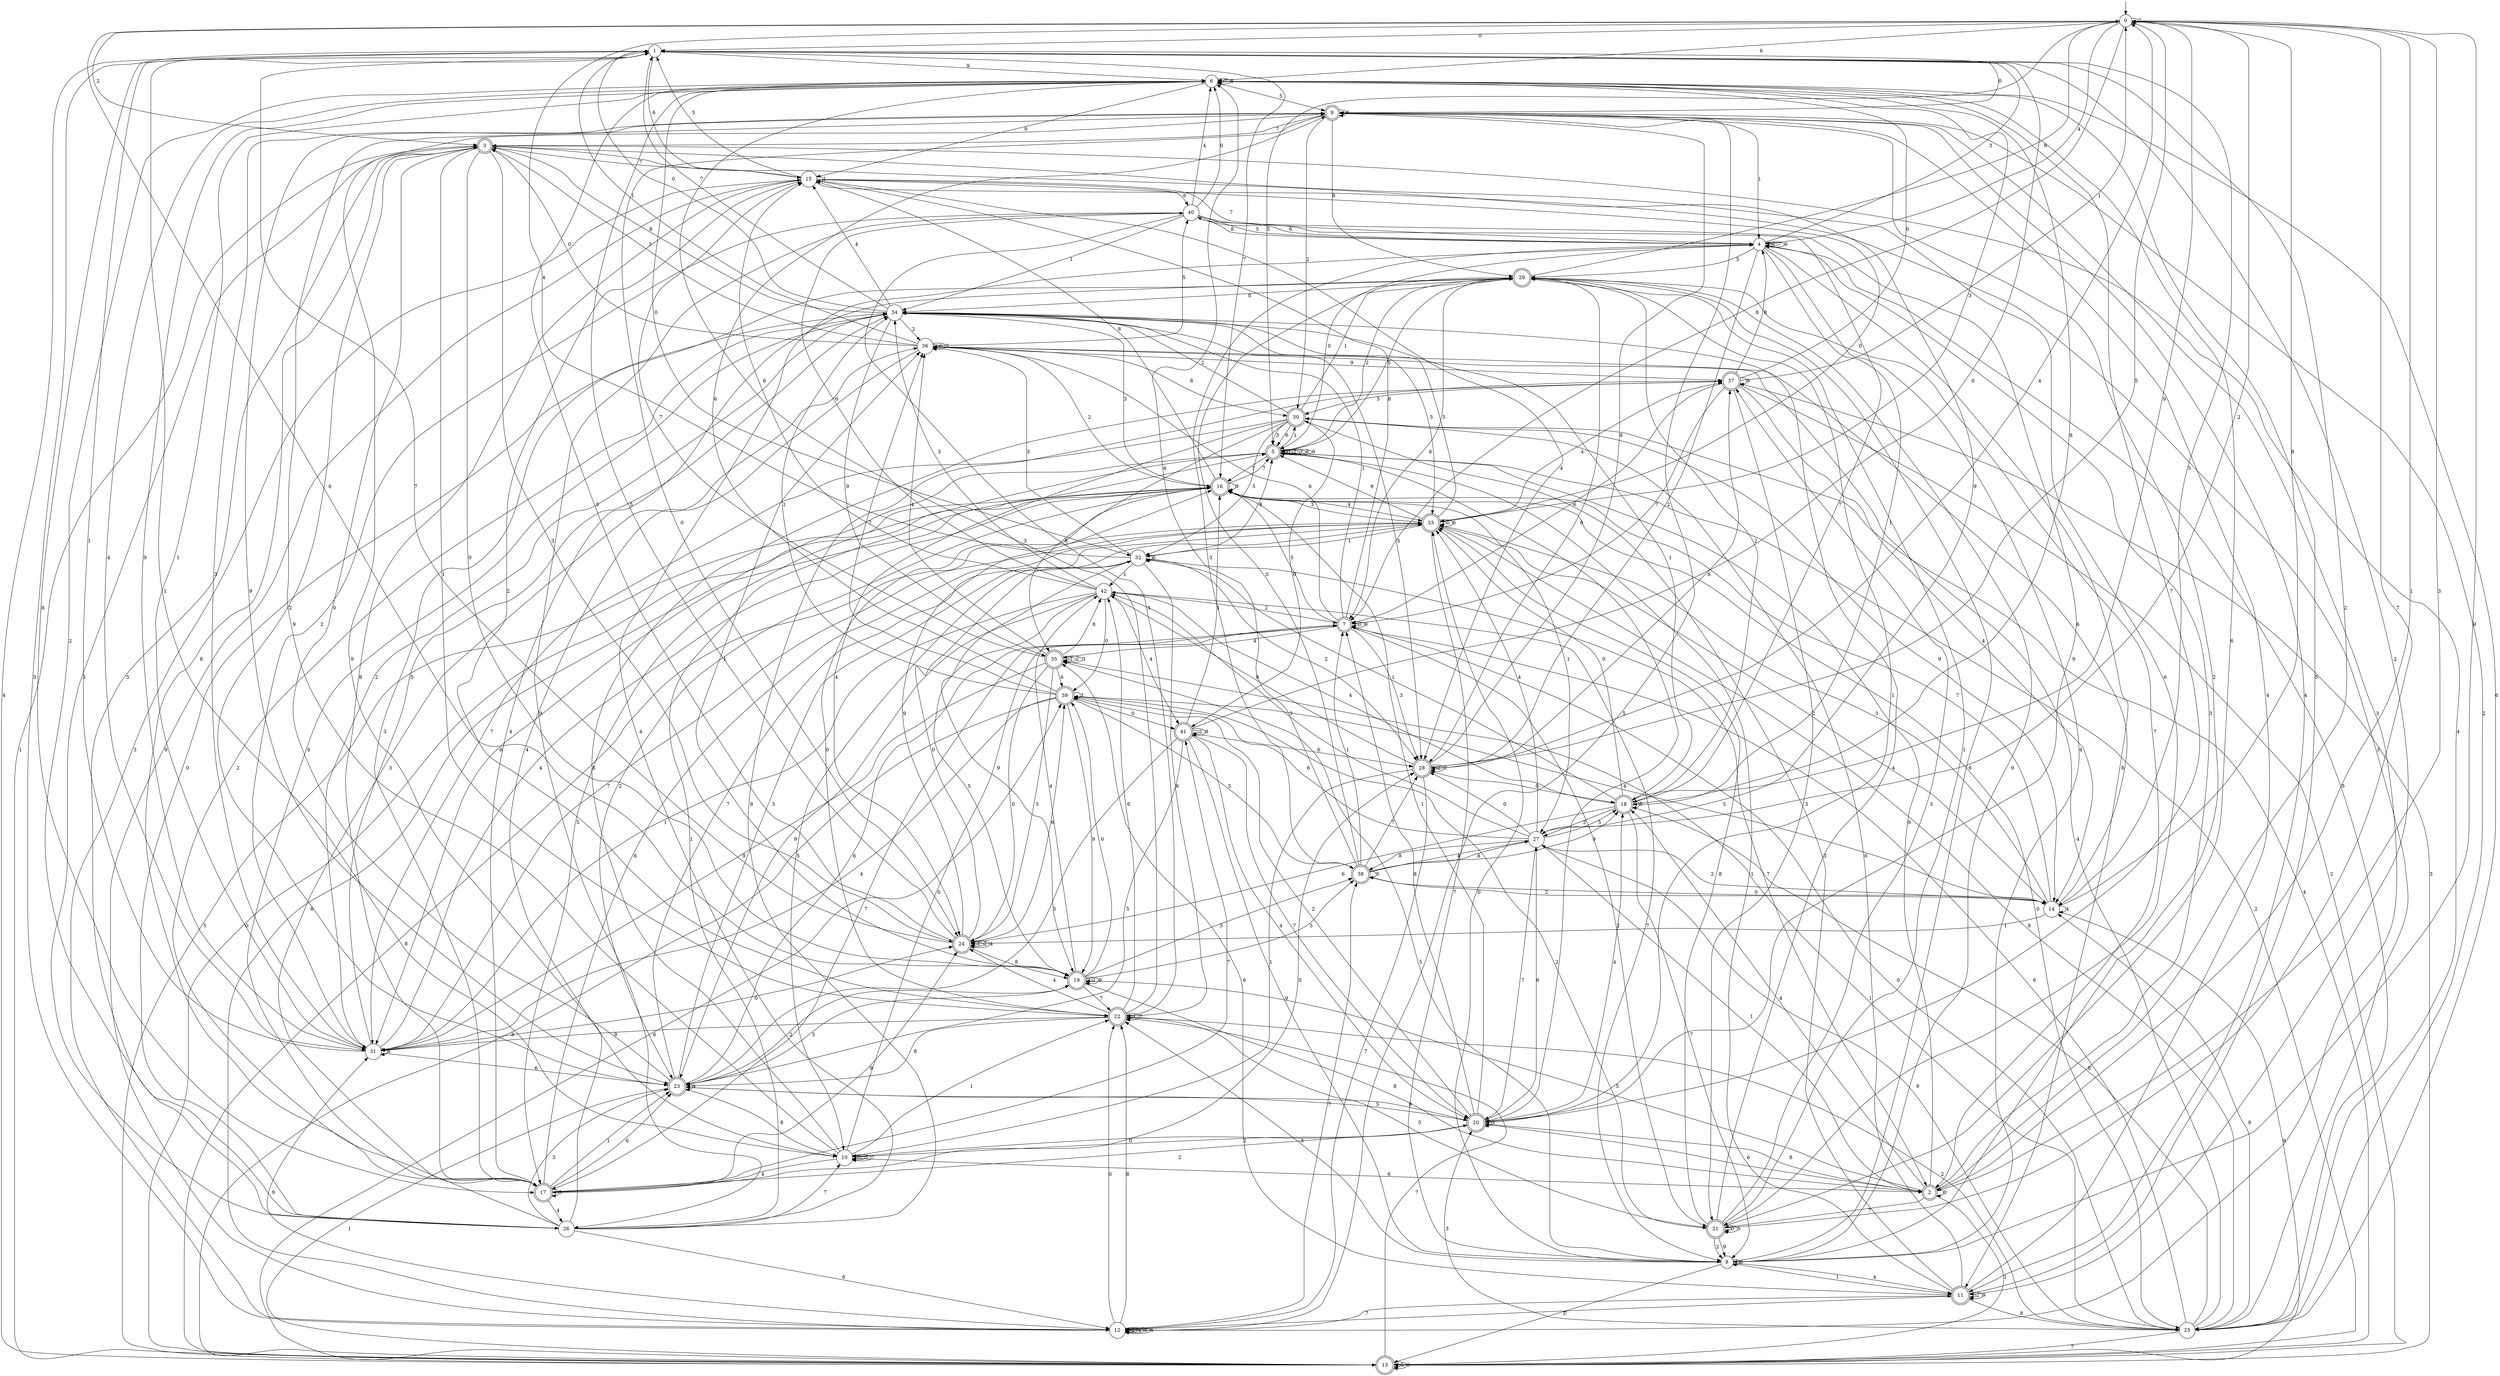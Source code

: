 digraph g {

	s0 [shape="circle" label="0"];
	s1 [shape="circle" label="1"];
	s2 [shape="doublecircle" label="2"];
	s3 [shape="doublecircle" label="3"];
	s4 [shape="circle" label="4"];
	s5 [shape="doublecircle" label="5"];
	s6 [shape="circle" label="6"];
	s7 [shape="doublecircle" label="7"];
	s8 [shape="circle" label="8"];
	s9 [shape="doublecircle" label="9"];
	s10 [shape="circle" label="10"];
	s11 [shape="doublecircle" label="11"];
	s12 [shape="circle" label="12"];
	s13 [shape="doublecircle" label="13"];
	s14 [shape="circle" label="14"];
	s15 [shape="circle" label="15"];
	s16 [shape="doublecircle" label="16"];
	s17 [shape="doublecircle" label="17"];
	s18 [shape="doublecircle" label="18"];
	s19 [shape="doublecircle" label="19"];
	s20 [shape="doublecircle" label="20"];
	s21 [shape="doublecircle" label="21"];
	s22 [shape="doublecircle" label="22"];
	s23 [shape="doublecircle" label="23"];
	s24 [shape="doublecircle" label="24"];
	s25 [shape="circle" label="25"];
	s26 [shape="circle" label="26"];
	s27 [shape="circle" label="27"];
	s28 [shape="doublecircle" label="28"];
	s29 [shape="doublecircle" label="29"];
	s30 [shape="doublecircle" label="30"];
	s31 [shape="circle" label="31"];
	s32 [shape="circle" label="32"];
	s33 [shape="doublecircle" label="33"];
	s34 [shape="circle" label="34"];
	s35 [shape="doublecircle" label="35"];
	s36 [shape="circle" label="36"];
	s37 [shape="doublecircle" label="37"];
	s38 [shape="doublecircle" label="38"];
	s39 [shape="doublecircle" label="39"];
	s40 [shape="circle" label="40"];
	s41 [shape="doublecircle" label="41"];
	s42 [shape="circle" label="42"];
	s0 -> s1 [label="0"];
	s0 -> s2 [label="1"];
	s0 -> s3 [label="2"];
	s0 -> s2 [label="3"];
	s0 -> s4 [label="4"];
	s0 -> s5 [label="5"];
	s0 -> s6 [label="6"];
	s0 -> s0 [label="7"];
	s0 -> s7 [label="8"];
	s0 -> s8 [label="9"];
	s1 -> s9 [label="0"];
	s1 -> s10 [label="1"];
	s1 -> s11 [label="2"];
	s1 -> s12 [label="3"];
	s1 -> s13 [label="4"];
	s1 -> s14 [label="5"];
	s1 -> s15 [label="6"];
	s1 -> s16 [label="7"];
	s1 -> s17 [label="8"];
	s1 -> s6 [label="9"];
	s2 -> s2 [label="0"];
	s2 -> s13 [label="1"];
	s2 -> s1 [label="2"];
	s2 -> s4 [label="3"];
	s2 -> s18 [label="4"];
	s2 -> s19 [label="5"];
	s2 -> s20 [label="6"];
	s2 -> s21 [label="7"];
	s2 -> s20 [label="8"];
	s2 -> s5 [label="9"];
	s3 -> s19 [label="0"];
	s3 -> s22 [label="1"];
	s3 -> s23 [label="2"];
	s3 -> s24 [label="3"];
	s3 -> s25 [label="4"];
	s3 -> s26 [label="5"];
	s3 -> s21 [label="6"];
	s3 -> s15 [label="7"];
	s3 -> s17 [label="8"];
	s3 -> s27 [label="9"];
	s4 -> s5 [label="0"];
	s4 -> s18 [label="1"];
	s4 -> s28 [label="2"];
	s4 -> s1 [label="3"];
	s4 -> s8 [label="4"];
	s4 -> s29 [label="5"];
	s4 -> s4 [label="6"];
	s4 -> s4 [label="7"];
	s4 -> s11 [label="8"];
	s4 -> s4 [label="9"];
	s5 -> s5 [label="0"];
	s5 -> s30 [label="1"];
	s5 -> s5 [label="2"];
	s5 -> s5 [label="3"];
	s5 -> s20 [label="4"];
	s5 -> s17 [label="5"];
	s5 -> s31 [label="6"];
	s5 -> s16 [label="7"];
	s5 -> s5 [label="8"];
	s5 -> s5 [label="9"];
	s6 -> s32 [label="0"];
	s6 -> s31 [label="1"];
	s6 -> s26 [label="2"];
	s6 -> s33 [label="3"];
	s6 -> s31 [label="4"];
	s6 -> s9 [label="5"];
	s6 -> s25 [label="6"];
	s6 -> s6 [label="7"];
	s6 -> s6 [label="8"];
	s6 -> s15 [label="9"];
	s7 -> s7 [label="0"];
	s7 -> s34 [label="1"];
	s7 -> s21 [label="2"];
	s7 -> s28 [label="3"];
	s7 -> s35 [label="4"];
	s7 -> s16 [label="5"];
	s7 -> s36 [label="6"];
	s7 -> s17 [label="7"];
	s7 -> s15 [label="8"];
	s7 -> s7 [label="9"];
	s8 -> s33 [label="0"];
	s8 -> s11 [label="1"];
	s8 -> s9 [label="2"];
	s8 -> s22 [label="3"];
	s8 -> s11 [label="4"];
	s8 -> s35 [label="5"];
	s8 -> s29 [label="6"];
	s8 -> s13 [label="7"];
	s8 -> s8 [label="8"];
	s8 -> s29 [label="9"];
	s9 -> s24 [label="0"];
	s9 -> s4 [label="1"];
	s9 -> s30 [label="2"];
	s9 -> s12 [label="3"];
	s9 -> s11 [label="4"];
	s9 -> s12 [label="5"];
	s9 -> s9 [label="6"];
	s9 -> s3 [label="7"];
	s9 -> s29 [label="8"];
	s9 -> s23 [label="9"];
	s10 -> s7 [label="0"];
	s10 -> s22 [label="1"];
	s10 -> s20 [label="2"];
	s10 -> s10 [label="3"];
	s10 -> s17 [label="4"];
	s10 -> s10 [label="5"];
	s10 -> s2 [label="6"];
	s10 -> s10 [label="7"];
	s10 -> s37 [label="8"];
	s10 -> s9 [label="9"];
	s11 -> s30 [label="0"];
	s11 -> s5 [label="1"];
	s11 -> s11 [label="2"];
	s11 -> s30 [label="3"];
	s11 -> s9 [label="4"];
	s11 -> s6 [label="5"];
	s11 -> s35 [label="6"];
	s11 -> s12 [label="7"];
	s11 -> s25 [label="8"];
	s11 -> s11 [label="9"];
	s12 -> s22 [label="0"];
	s12 -> s11 [label="1"];
	s12 -> s12 [label="2"];
	s12 -> s15 [label="3"];
	s12 -> s12 [label="4"];
	s12 -> s12 [label="5"];
	s12 -> s12 [label="6"];
	s12 -> s38 [label="7"];
	s12 -> s22 [label="8"];
	s12 -> s31 [label="9"];
	s13 -> s16 [label="0"];
	s13 -> s3 [label="1"];
	s13 -> s5 [label="2"];
	s13 -> s37 [label="3"];
	s13 -> s30 [label="4"];
	s13 -> s13 [label="5"];
	s13 -> s39 [label="6"];
	s13 -> s22 [label="7"];
	s13 -> s33 [label="8"];
	s13 -> s13 [label="9"];
	s14 -> s38 [label="0"];
	s14 -> s24 [label="1"];
	s14 -> s27 [label="2"];
	s14 -> s33 [label="3"];
	s14 -> s14 [label="4"];
	s14 -> s39 [label="5"];
	s14 -> s36 [label="6"];
	s14 -> s16 [label="7"];
	s14 -> s0 [label="8"];
	s14 -> s13 [label="9"];
	s15 -> s33 [label="0"];
	s15 -> s15 [label="1"];
	s15 -> s22 [label="2"];
	s15 -> s25 [label="3"];
	s15 -> s28 [label="4"];
	s15 -> s1 [label="5"];
	s15 -> s40 [label="6"];
	s15 -> s4 [label="7"];
	s15 -> s17 [label="8"];
	s15 -> s12 [label="9"];
	s16 -> s25 [label="0"];
	s16 -> s27 [label="1"];
	s16 -> s23 [label="2"];
	s16 -> s34 [label="3"];
	s16 -> s33 [label="4"];
	s16 -> s13 [label="5"];
	s16 -> s12 [label="6"];
	s16 -> s5 [label="7"];
	s16 -> s15 [label="8"];
	s16 -> s16 [label="9"];
	s17 -> s28 [label="0"];
	s17 -> s23 [label="1"];
	s17 -> s20 [label="2"];
	s17 -> s36 [label="3"];
	s17 -> s26 [label="4"];
	s17 -> s17 [label="5"];
	s17 -> s23 [label="6"];
	s17 -> s41 [label="7"];
	s17 -> s33 [label="8"];
	s17 -> s24 [label="9"];
	s18 -> s33 [label="0"];
	s18 -> s32 [label="1"];
	s18 -> s29 [label="2"];
	s18 -> s27 [label="3"];
	s18 -> s42 [label="4"];
	s18 -> s18 [label="5"];
	s18 -> s24 [label="6"];
	s18 -> s8 [label="7"];
	s18 -> s6 [label="8"];
	s18 -> s0 [label="9"];
	s19 -> s39 [label="0"];
	s19 -> s36 [label="1"];
	s19 -> s19 [label="2"];
	s19 -> s38 [label="3"];
	s19 -> s42 [label="4"];
	s19 -> s38 [label="5"];
	s19 -> s0 [label="6"];
	s19 -> s22 [label="7"];
	s19 -> s2 [label="8"];
	s19 -> s19 [label="9"];
	s20 -> s10 [label="0"];
	s20 -> s16 [label="1"];
	s20 -> s39 [label="2"];
	s20 -> s20 [label="3"];
	s20 -> s18 [label="4"];
	s20 -> s23 [label="5"];
	s20 -> s27 [label="6"];
	s20 -> s6 [label="7"];
	s20 -> s7 [label="8"];
	s20 -> s40 [label="9"];
	s21 -> s21 [label="0"];
	s21 -> s29 [label="1"];
	s21 -> s8 [label="2"];
	s21 -> s37 [label="3"];
	s21 -> s34 [label="4"];
	s21 -> s21 [label="5"];
	s21 -> s6 [label="6"];
	s21 -> s0 [label="7"];
	s21 -> s33 [label="8"];
	s21 -> s8 [label="9"];
	s22 -> s16 [label="0"];
	s22 -> s22 [label="1"];
	s22 -> s25 [label="2"];
	s22 -> s6 [label="3"];
	s22 -> s24 [label="4"];
	s22 -> s21 [label="5"];
	s22 -> s42 [label="6"];
	s22 -> s22 [label="7"];
	s22 -> s23 [label="8"];
	s22 -> s31 [label="9"];
	s23 -> s3 [label="0"];
	s23 -> s13 [label="1"];
	s23 -> s19 [label="2"];
	s23 -> s33 [label="3"];
	s23 -> s23 [label="4"];
	s23 -> s19 [label="5"];
	s23 -> s7 [label="6"];
	s23 -> s33 [label="7"];
	s23 -> s10 [label="8"];
	s23 -> s20 [label="9"];
	s24 -> s32 [label="0"];
	s24 -> s24 [label="1"];
	s24 -> s24 [label="2"];
	s24 -> s6 [label="3"];
	s24 -> s24 [label="4"];
	s24 -> s6 [label="5"];
	s24 -> s39 [label="6"];
	s24 -> s1 [label="7"];
	s24 -> s19 [label="8"];
	s24 -> s16 [label="9"];
	s25 -> s7 [label="0"];
	s25 -> s35 [label="1"];
	s25 -> s9 [label="2"];
	s25 -> s20 [label="3"];
	s25 -> s36 [label="4"];
	s25 -> s4 [label="5"];
	s25 -> s7 [label="6"];
	s25 -> s13 [label="7"];
	s25 -> s18 [label="8"];
	s25 -> s14 [label="9"];
	s26 -> s34 [label="0"];
	s26 -> s5 [label="1"];
	s26 -> s34 [label="2"];
	s26 -> s23 [label="3"];
	s26 -> s4 [label="4"];
	s26 -> s3 [label="5"];
	s26 -> s12 [label="6"];
	s26 -> s10 [label="7"];
	s26 -> s37 [label="8"];
	s26 -> s9 [label="9"];
	s27 -> s28 [label="0"];
	s27 -> s2 [label="1"];
	s27 -> s0 [label="2"];
	s27 -> s42 [label="3"];
	s27 -> s33 [label="4"];
	s27 -> s18 [label="5"];
	s27 -> s39 [label="6"];
	s27 -> s20 [label="7"];
	s27 -> s38 [label="8"];
	s27 -> s25 [label="9"];
	s28 -> s18 [label="0"];
	s28 -> s10 [label="1"];
	s28 -> s28 [label="2"];
	s28 -> s28 [label="3"];
	s28 -> s0 [label="4"];
	s28 -> s0 [label="5"];
	s28 -> s37 [label="6"];
	s28 -> s12 [label="7"];
	s28 -> s9 [label="8"];
	s28 -> s42 [label="9"];
	s29 -> s34 [label="0"];
	s29 -> s20 [label="1"];
	s29 -> s5 [label="2"];
	s29 -> s17 [label="3"];
	s29 -> s17 [label="4"];
	s29 -> s5 [label="5"];
	s29 -> s0 [label="6"];
	s29 -> s2 [label="7"];
	s29 -> s7 [label="8"];
	s29 -> s28 [label="9"];
	s30 -> s41 [label="0"];
	s30 -> s29 [label="1"];
	s30 -> s34 [label="2"];
	s30 -> s5 [label="3"];
	s30 -> s24 [label="4"];
	s30 -> s32 [label="5"];
	s30 -> s5 [label="6"];
	s30 -> s31 [label="7"];
	s30 -> s35 [label="8"];
	s30 -> s14 [label="9"];
	s31 -> s24 [label="0"];
	s31 -> s1 [label="1"];
	s31 -> s34 [label="2"];
	s31 -> s9 [label="3"];
	s31 -> s16 [label="4"];
	s31 -> s34 [label="5"];
	s31 -> s23 [label="6"];
	s31 -> s33 [label="7"];
	s31 -> s31 [label="8"];
	s31 -> s6 [label="9"];
	s32 -> s32 [label="0"];
	s32 -> s42 [label="1"];
	s32 -> s28 [label="2"];
	s32 -> s36 [label="3"];
	s32 -> s0 [label="4"];
	s32 -> s10 [label="5"];
	s32 -> s22 [label="6"];
	s32 -> s2 [label="7"];
	s32 -> s5 [label="8"];
	s32 -> s19 [label="9"];
	s33 -> s33 [label="0"];
	s33 -> s32 [label="1"];
	s33 -> s14 [label="2"];
	s33 -> s16 [label="3"];
	s33 -> s37 [label="4"];
	s33 -> s34 [label="5"];
	s33 -> s33 [label="6"];
	s33 -> s8 [label="7"];
	s33 -> s25 [label="8"];
	s33 -> s5 [label="9"];
	s34 -> s1 [label="0"];
	s34 -> s18 [label="1"];
	s34 -> s36 [label="2"];
	s34 -> s28 [label="3"];
	s34 -> s15 [label="4"];
	s34 -> s33 [label="5"];
	s34 -> s17 [label="6"];
	s34 -> s1 [label="7"];
	s34 -> s3 [label="8"];
	s34 -> s35 [label="9"];
	s35 -> s24 [label="0"];
	s35 -> s35 [label="1"];
	s35 -> s35 [label="2"];
	s35 -> s35 [label="3"];
	s35 -> s36 [label="4"];
	s35 -> s24 [label="5"];
	s35 -> s39 [label="6"];
	s35 -> s15 [label="7"];
	s35 -> s42 [label="8"];
	s35 -> s31 [label="9"];
	s36 -> s3 [label="0"];
	s36 -> s1 [label="1"];
	s36 -> s16 [label="2"];
	s36 -> s3 [label="3"];
	s36 -> s10 [label="4"];
	s36 -> s40 [label="5"];
	s36 -> s36 [label="6"];
	s36 -> s36 [label="7"];
	s36 -> s30 [label="8"];
	s36 -> s37 [label="9"];
	s37 -> s6 [label="0"];
	s37 -> s0 [label="1"];
	s37 -> s13 [label="2"];
	s37 -> s21 [label="3"];
	s37 -> s14 [label="4"];
	s37 -> s30 [label="5"];
	s37 -> s7 [label="6"];
	s37 -> s7 [label="7"];
	s37 -> s4 [label="8"];
	s37 -> s37 [label="9"];
	s38 -> s29 [label="0"];
	s38 -> s7 [label="1"];
	s38 -> s14 [label="2"];
	s38 -> s4 [label="3"];
	s38 -> s27 [label="4"];
	s38 -> s38 [label="5"];
	s38 -> s6 [label="6"];
	s38 -> s28 [label="7"];
	s38 -> s27 [label="8"];
	s38 -> s18 [label="9"];
	s39 -> s41 [label="0"];
	s39 -> s34 [label="1"];
	s39 -> s21 [label="2"];
	s39 -> s39 [label="3"];
	s39 -> s31 [label="4"];
	s39 -> s38 [label="5"];
	s39 -> s9 [label="6"];
	s39 -> s36 [label="7"];
	s39 -> s13 [label="8"];
	s39 -> s19 [label="9"];
	s40 -> s6 [label="0"];
	s40 -> s34 [label="1"];
	s40 -> s31 [label="2"];
	s40 -> s22 [label="3"];
	s40 -> s6 [label="4"];
	s40 -> s4 [label="5"];
	s40 -> s4 [label="6"];
	s40 -> s18 [label="7"];
	s40 -> s4 [label="8"];
	s40 -> s26 [label="9"];
	s41 -> s1 [label="0"];
	s41 -> s16 [label="1"];
	s41 -> s41 [label="2"];
	s41 -> s23 [label="3"];
	s41 -> s20 [label="4"];
	s41 -> s23 [label="5"];
	s41 -> s28 [label="6"];
	s41 -> s20 [label="7"];
	s41 -> s41 [label="8"];
	s41 -> s8 [label="9"];
	s42 -> s39 [label="0"];
	s42 -> s31 [label="1"];
	s42 -> s7 [label="2"];
	s42 -> s34 [label="3"];
	s42 -> s41 [label="4"];
	s42 -> s19 [label="5"];
	s42 -> s40 [label="6"];
	s42 -> s8 [label="7"];
	s42 -> s15 [label="8"];
	s42 -> s23 [label="9"];

__start0 [label="" shape="none" width="0" height="0"];
__start0 -> s0;

}
